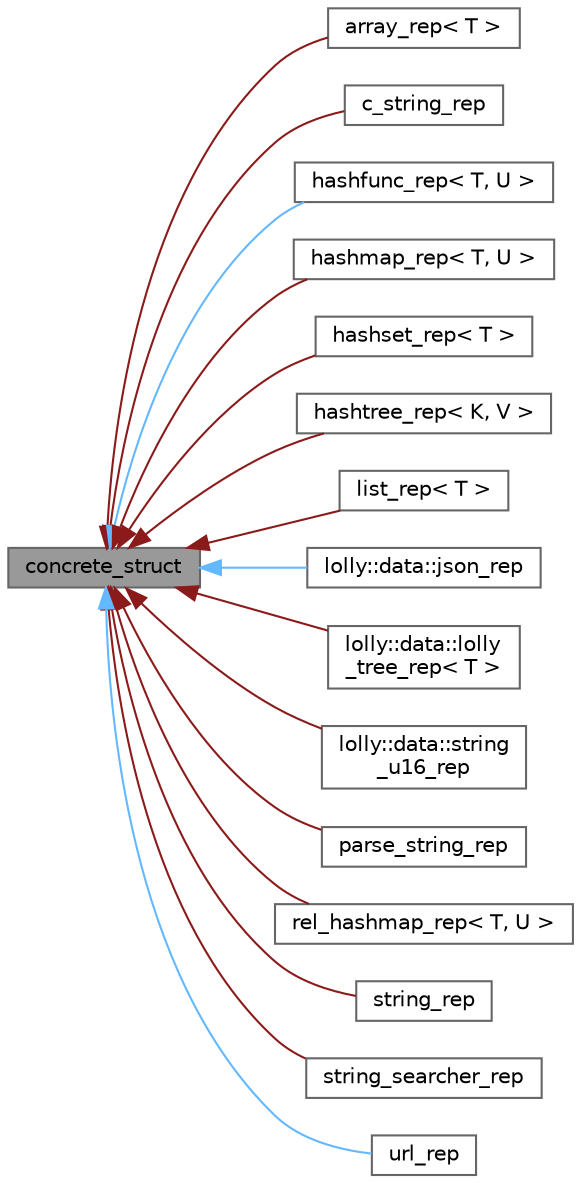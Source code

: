 digraph "concrete_struct"
{
 // LATEX_PDF_SIZE
  bgcolor="transparent";
  edge [fontname=Helvetica,fontsize=10,labelfontname=Helvetica,labelfontsize=10];
  node [fontname=Helvetica,fontsize=10,shape=box,height=0.2,width=0.4];
  rankdir="LR";
  Node1 [id="Node000001",label="concrete_struct",height=0.2,width=0.4,color="gray40", fillcolor="grey60", style="filled", fontcolor="black",tooltip="Structure representing a concrete object with a reference count."];
  Node1 -> Node2 [id="edge1_Node000001_Node000002",dir="back",color="firebrick4",style="solid",tooltip=" "];
  Node2 [id="Node000002",label="array_rep\< T \>",height=0.2,width=0.4,color="gray40", fillcolor="white", style="filled",URL="$classarray__rep.html",tooltip="A concrete struct representing the implementation of an array."];
  Node1 -> Node3 [id="edge2_Node000001_Node000003",dir="back",color="firebrick4",style="solid",tooltip=" "];
  Node3 [id="Node000003",label="c_string_rep",height=0.2,width=0.4,color="gray40", fillcolor="white", style="filled",URL="$classc__string__rep.html",tooltip=" "];
  Node1 -> Node4 [id="edge3_Node000001_Node000004",dir="back",color="steelblue1",style="solid",tooltip=" "];
  Node4 [id="Node000004",label="hashfunc_rep\< T, U \>",height=0.2,width=0.4,color="gray40", fillcolor="white", style="filled",URL="$classhashfunc__rep.html",tooltip="A concrete implementation of a hash function for a given type."];
  Node1 -> Node5 [id="edge4_Node000001_Node000005",dir="back",color="firebrick4",style="solid",tooltip=" "];
  Node5 [id="Node000005",label="hashmap_rep\< T, U \>",height=0.2,width=0.4,color="gray40", fillcolor="white", style="filled",URL="$classhashmap__rep.html",tooltip=" "];
  Node1 -> Node6 [id="edge5_Node000001_Node000006",dir="back",color="firebrick4",style="solid",tooltip=" "];
  Node6 [id="Node000006",label="hashset_rep\< T \>",height=0.2,width=0.4,color="gray40", fillcolor="white", style="filled",URL="$classhashset__rep.html",tooltip="The hashset_rep class represents an entry in a hash set."];
  Node1 -> Node7 [id="edge6_Node000001_Node000007",dir="back",color="firebrick4",style="solid",tooltip=" "];
  Node7 [id="Node000007",label="hashtree_rep\< K, V \>",height=0.2,width=0.4,color="gray40", fillcolor="white", style="filled",URL="$classhashtree__rep.html",tooltip=" "];
  Node1 -> Node8 [id="edge7_Node000001_Node000008",dir="back",color="firebrick4",style="solid",tooltip=" "];
  Node8 [id="Node000008",label="list_rep\< T \>",height=0.2,width=0.4,color="gray40", fillcolor="white", style="filled",URL="$classlist__rep.html",tooltip="The list_rep class represents a node in a linked list."];
  Node1 -> Node9 [id="edge8_Node000001_Node000009",dir="back",color="steelblue1",style="solid",tooltip=" "];
  Node9 [id="Node000009",label="lolly::data::json_rep",height=0.2,width=0.4,color="gray40", fillcolor="white", style="filled",URL="$structlolly_1_1data_1_1json__rep.html",tooltip=" "];
  Node1 -> Node10 [id="edge9_Node000001_Node000010",dir="back",color="firebrick4",style="solid",tooltip=" "];
  Node10 [id="Node000010",label="lolly::data::lolly\l_tree_rep\< T \>",height=0.2,width=0.4,color="gray40", fillcolor="white", style="filled",URL="$classlolly_1_1data_1_1lolly__tree__rep.html",tooltip=" "];
  Node1 -> Node11 [id="edge10_Node000001_Node000011",dir="back",color="firebrick4",style="solid",tooltip=" "];
  Node11 [id="Node000011",label="lolly::data::string\l_u16_rep",height=0.2,width=0.4,color="gray40", fillcolor="white", style="filled",URL="$classlolly_1_1data_1_1string__u16__rep.html",tooltip=" "];
  Node1 -> Node12 [id="edge11_Node000001_Node000012",dir="back",color="firebrick4",style="solid",tooltip=" "];
  Node12 [id="Node000012",label="parse_string_rep",height=0.2,width=0.4,color="gray40", fillcolor="white", style="filled",URL="$classparse__string__rep.html",tooltip=" "];
  Node1 -> Node13 [id="edge12_Node000001_Node000013",dir="back",color="firebrick4",style="solid",tooltip=" "];
  Node13 [id="Node000013",label="rel_hashmap_rep\< T, U \>",height=0.2,width=0.4,color="gray40", fillcolor="white", style="filled",URL="$classrel__hashmap__rep.html",tooltip=" "];
  Node1 -> Node14 [id="edge13_Node000001_Node000014",dir="back",color="firebrick4",style="solid",tooltip=" "];
  Node14 [id="Node000014",label="string_rep",height=0.2,width=0.4,color="gray40", fillcolor="white", style="filled",URL="$classstring__rep.html",tooltip=" "];
  Node1 -> Node15 [id="edge14_Node000001_Node000015",dir="back",color="firebrick4",style="solid",tooltip=" "];
  Node15 [id="Node000015",label="string_searcher_rep",height=0.2,width=0.4,color="gray40", fillcolor="white", style="filled",URL="$classstring__searcher__rep.html",tooltip=" "];
  Node1 -> Node16 [id="edge15_Node000001_Node000016",dir="back",color="steelblue1",style="solid",tooltip=" "];
  Node16 [id="Node000016",label="url_rep",height=0.2,width=0.4,color="gray40", fillcolor="white", style="filled",URL="$structurl__rep.html",tooltip=" "];
}
